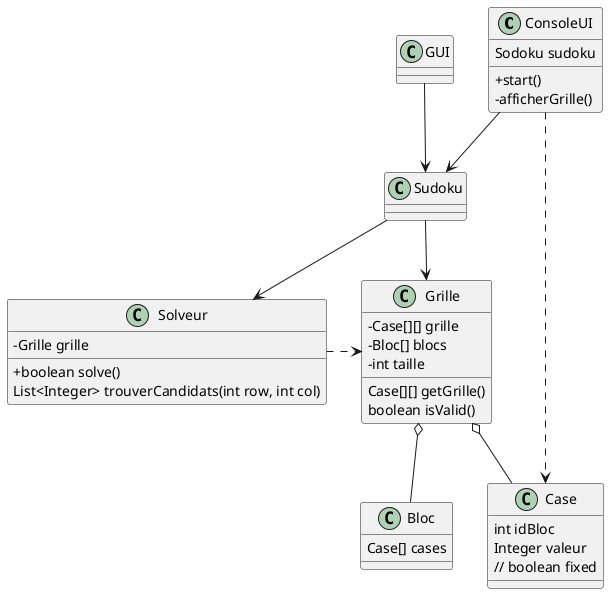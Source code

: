 @startuml
'https://plantuml.com/class-diagram
skinparam classAttributeIconSize 0

class ConsoleUI {
Sodoku sudoku


+start()
-afficherGrille()
}

class GUI {

}

GUI --> Sudoku
ConsoleUI --> Sudoku
ConsoleUI ..> Case

Class Sudoku {

}

Sudoku --> Grille
Sudoku --> Solveur

class Solveur {
-Grille grille

+boolean solve()
List<Integer> trouverCandidats(int row, int col)
}

Solveur .> Grille


class Grille {
-Case[][] grille
-Bloc[] blocs
-int taille

Case[][] getGrille()
boolean isValid()
}

Grille o-- Case
Grille o-- Bloc

class Bloc {
Case[] cases
}


class Case {
int idBloc
Integer valeur
// boolean fixed
}

@enduml
